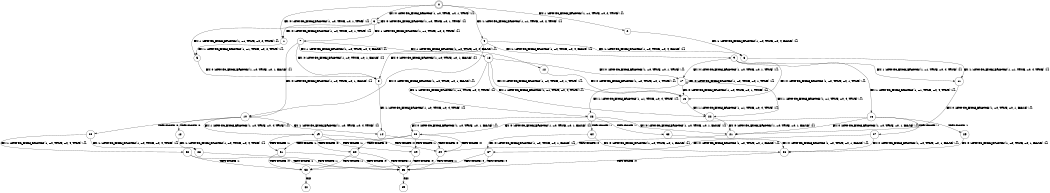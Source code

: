 digraph BCG {
size = "7, 10.5";
center = TRUE;
node [shape = circle];
0 [peripheries = 2];
0 -> 1 [label = "EX !0 !ATOMIC_EXCH_BRANCH (1, +0, TRUE, +0, 1, TRUE) !{}"];
0 -> 2 [label = "EX !1 !ATOMIC_EXCH_BRANCH (1, +1, TRUE, +0, 2, TRUE) !{}"];
0 -> 3 [label = "EX !0 !ATOMIC_EXCH_BRANCH (1, +0, TRUE, +0, 1, TRUE) !{}"];
0 -> 4 [label = "EX !1 !ATOMIC_EXCH_BRANCH (1, +1, TRUE, +0, 2, TRUE) !{}"];
1 -> 5 [label = "EX !1 !ATOMIC_EXCH_BRANCH (1, +1, TRUE, +0, 2, TRUE) !{}"];
2 -> 6 [label = "EX !1 !ATOMIC_EXCH_BRANCH (1, +0, TRUE, +0, 4, FALSE) !{}"];
3 -> 1 [label = "EX !0 !ATOMIC_EXCH_BRANCH (1, +0, TRUE, +0, 1, TRUE) !{}"];
3 -> 5 [label = "EX !1 !ATOMIC_EXCH_BRANCH (1, +1, TRUE, +0, 2, TRUE) !{}"];
3 -> 3 [label = "EX !0 !ATOMIC_EXCH_BRANCH (1, +0, TRUE, +0, 1, TRUE) !{}"];
3 -> 7 [label = "EX !1 !ATOMIC_EXCH_BRANCH (1, +1, TRUE, +0, 2, TRUE) !{}"];
4 -> 6 [label = "EX !1 !ATOMIC_EXCH_BRANCH (1, +0, TRUE, +0, 4, FALSE) !{}"];
4 -> 8 [label = "EX !0 !ATOMIC_EXCH_BRANCH (1, +0, TRUE, +0, 1, FALSE) !{}"];
4 -> 9 [label = "EX !1 !ATOMIC_EXCH_BRANCH (1, +0, TRUE, +0, 4, FALSE) !{}"];
4 -> 10 [label = "EX !0 !ATOMIC_EXCH_BRANCH (1, +0, TRUE, +0, 1, FALSE) !{}"];
5 -> 8 [label = "EX !0 !ATOMIC_EXCH_BRANCH (1, +0, TRUE, +0, 1, FALSE) !{}"];
6 -> 11 [label = "EX !1 !ATOMIC_EXCH_BRANCH (1, +1, TRUE, +0, 4, TRUE) !{}"];
7 -> 8 [label = "EX !0 !ATOMIC_EXCH_BRANCH (1, +0, TRUE, +0, 1, FALSE) !{}"];
7 -> 12 [label = "EX !1 !ATOMIC_EXCH_BRANCH (1, +0, TRUE, +0, 4, FALSE) !{}"];
7 -> 10 [label = "EX !0 !ATOMIC_EXCH_BRANCH (1, +0, TRUE, +0, 1, FALSE) !{}"];
7 -> 13 [label = "EX !1 !ATOMIC_EXCH_BRANCH (1, +0, TRUE, +0, 4, FALSE) !{}"];
8 -> 14 [label = "EX !1 !ATOMIC_EXCH_BRANCH (1, +0, TRUE, +0, 4, TRUE) !{}"];
9 -> 11 [label = "EX !1 !ATOMIC_EXCH_BRANCH (1, +1, TRUE, +0, 4, TRUE) !{}"];
9 -> 15 [label = "EX !0 !ATOMIC_EXCH_BRANCH (1, +0, TRUE, +0, 1, TRUE) !{}"];
9 -> 16 [label = "EX !1 !ATOMIC_EXCH_BRANCH (1, +1, TRUE, +0, 4, TRUE) !{}"];
9 -> 17 [label = "EX !0 !ATOMIC_EXCH_BRANCH (1, +0, TRUE, +0, 1, TRUE) !{}"];
10 -> 14 [label = "EX !1 !ATOMIC_EXCH_BRANCH (1, +0, TRUE, +0, 4, TRUE) !{}"];
10 -> 18 [label = "TERMINATE !0"];
10 -> 19 [label = "EX !1 !ATOMIC_EXCH_BRANCH (1, +0, TRUE, +0, 4, TRUE) !{}"];
10 -> 20 [label = "TERMINATE !0"];
11 -> 21 [label = "EX !0 !ATOMIC_EXCH_BRANCH (1, +0, TRUE, +0, 1, FALSE) !{}"];
12 -> 15 [label = "EX !0 !ATOMIC_EXCH_BRANCH (1, +0, TRUE, +0, 1, TRUE) !{}"];
13 -> 15 [label = "EX !0 !ATOMIC_EXCH_BRANCH (1, +0, TRUE, +0, 1, TRUE) !{}"];
13 -> 22 [label = "EX !1 !ATOMIC_EXCH_BRANCH (1, +1, TRUE, +0, 4, TRUE) !{}"];
13 -> 17 [label = "EX !0 !ATOMIC_EXCH_BRANCH (1, +0, TRUE, +0, 1, TRUE) !{}"];
13 -> 23 [label = "EX !1 !ATOMIC_EXCH_BRANCH (1, +1, TRUE, +0, 4, TRUE) !{}"];
14 -> 24 [label = "TERMINATE !0"];
15 -> 22 [label = "EX !1 !ATOMIC_EXCH_BRANCH (1, +1, TRUE, +0, 4, TRUE) !{}"];
16 -> 21 [label = "EX !0 !ATOMIC_EXCH_BRANCH (1, +0, TRUE, +0, 1, FALSE) !{}"];
16 -> 25 [label = "TERMINATE !1"];
16 -> 26 [label = "EX !0 !ATOMIC_EXCH_BRANCH (1, +0, TRUE, +0, 1, FALSE) !{}"];
16 -> 27 [label = "TERMINATE !1"];
17 -> 15 [label = "EX !0 !ATOMIC_EXCH_BRANCH (1, +0, TRUE, +0, 1, TRUE) !{}"];
17 -> 22 [label = "EX !1 !ATOMIC_EXCH_BRANCH (1, +1, TRUE, +0, 4, TRUE) !{}"];
17 -> 17 [label = "EX !0 !ATOMIC_EXCH_BRANCH (1, +0, TRUE, +0, 1, TRUE) !{}"];
17 -> 23 [label = "EX !1 !ATOMIC_EXCH_BRANCH (1, +1, TRUE, +0, 4, TRUE) !{}"];
18 -> 28 [label = "EX !1 !ATOMIC_EXCH_BRANCH (1, +0, TRUE, +0, 4, TRUE) !{}"];
19 -> 24 [label = "TERMINATE !0"];
19 -> 29 [label = "TERMINATE !1"];
19 -> 30 [label = "TERMINATE !0"];
19 -> 31 [label = "TERMINATE !1"];
20 -> 28 [label = "EX !1 !ATOMIC_EXCH_BRANCH (1, +0, TRUE, +0, 4, TRUE) !{}"];
20 -> 32 [label = "EX !1 !ATOMIC_EXCH_BRANCH (1, +0, TRUE, +0, 4, TRUE) !{}"];
21 -> 24 [label = "TERMINATE !0"];
22 -> 21 [label = "EX !0 !ATOMIC_EXCH_BRANCH (1, +0, TRUE, +0, 1, FALSE) !{}"];
23 -> 21 [label = "EX !0 !ATOMIC_EXCH_BRANCH (1, +0, TRUE, +0, 1, FALSE) !{}"];
23 -> 33 [label = "TERMINATE !1"];
23 -> 26 [label = "EX !0 !ATOMIC_EXCH_BRANCH (1, +0, TRUE, +0, 1, FALSE) !{}"];
23 -> 34 [label = "TERMINATE !1"];
24 -> 35 [label = "TERMINATE !1"];
25 -> 36 [label = "EX !0 !ATOMIC_EXCH_BRANCH (1, +0, TRUE, +0, 1, FALSE) !{}"];
26 -> 24 [label = "TERMINATE !0"];
26 -> 29 [label = "TERMINATE !1"];
26 -> 30 [label = "TERMINATE !0"];
26 -> 31 [label = "TERMINATE !1"];
27 -> 36 [label = "EX !0 !ATOMIC_EXCH_BRANCH (1, +0, TRUE, +0, 1, FALSE) !{}"];
27 -> 37 [label = "EX !0 !ATOMIC_EXCH_BRANCH (1, +0, TRUE, +0, 1, FALSE) !{}"];
28 -> 35 [label = "TERMINATE !1"];
29 -> 35 [label = "TERMINATE !0"];
30 -> 35 [label = "TERMINATE !1"];
30 -> 38 [label = "TERMINATE !1"];
31 -> 35 [label = "TERMINATE !0"];
31 -> 38 [label = "TERMINATE !0"];
32 -> 35 [label = "TERMINATE !1"];
32 -> 38 [label = "TERMINATE !1"];
33 -> 36 [label = "EX !0 !ATOMIC_EXCH_BRANCH (1, +0, TRUE, +0, 1, FALSE) !{}"];
34 -> 36 [label = "EX !0 !ATOMIC_EXCH_BRANCH (1, +0, TRUE, +0, 1, FALSE) !{}"];
34 -> 37 [label = "EX !0 !ATOMIC_EXCH_BRANCH (1, +0, TRUE, +0, 1, FALSE) !{}"];
35 -> 39 [label = "exit"];
36 -> 35 [label = "TERMINATE !0"];
37 -> 35 [label = "TERMINATE !0"];
37 -> 38 [label = "TERMINATE !0"];
38 -> 40 [label = "exit"];
}
